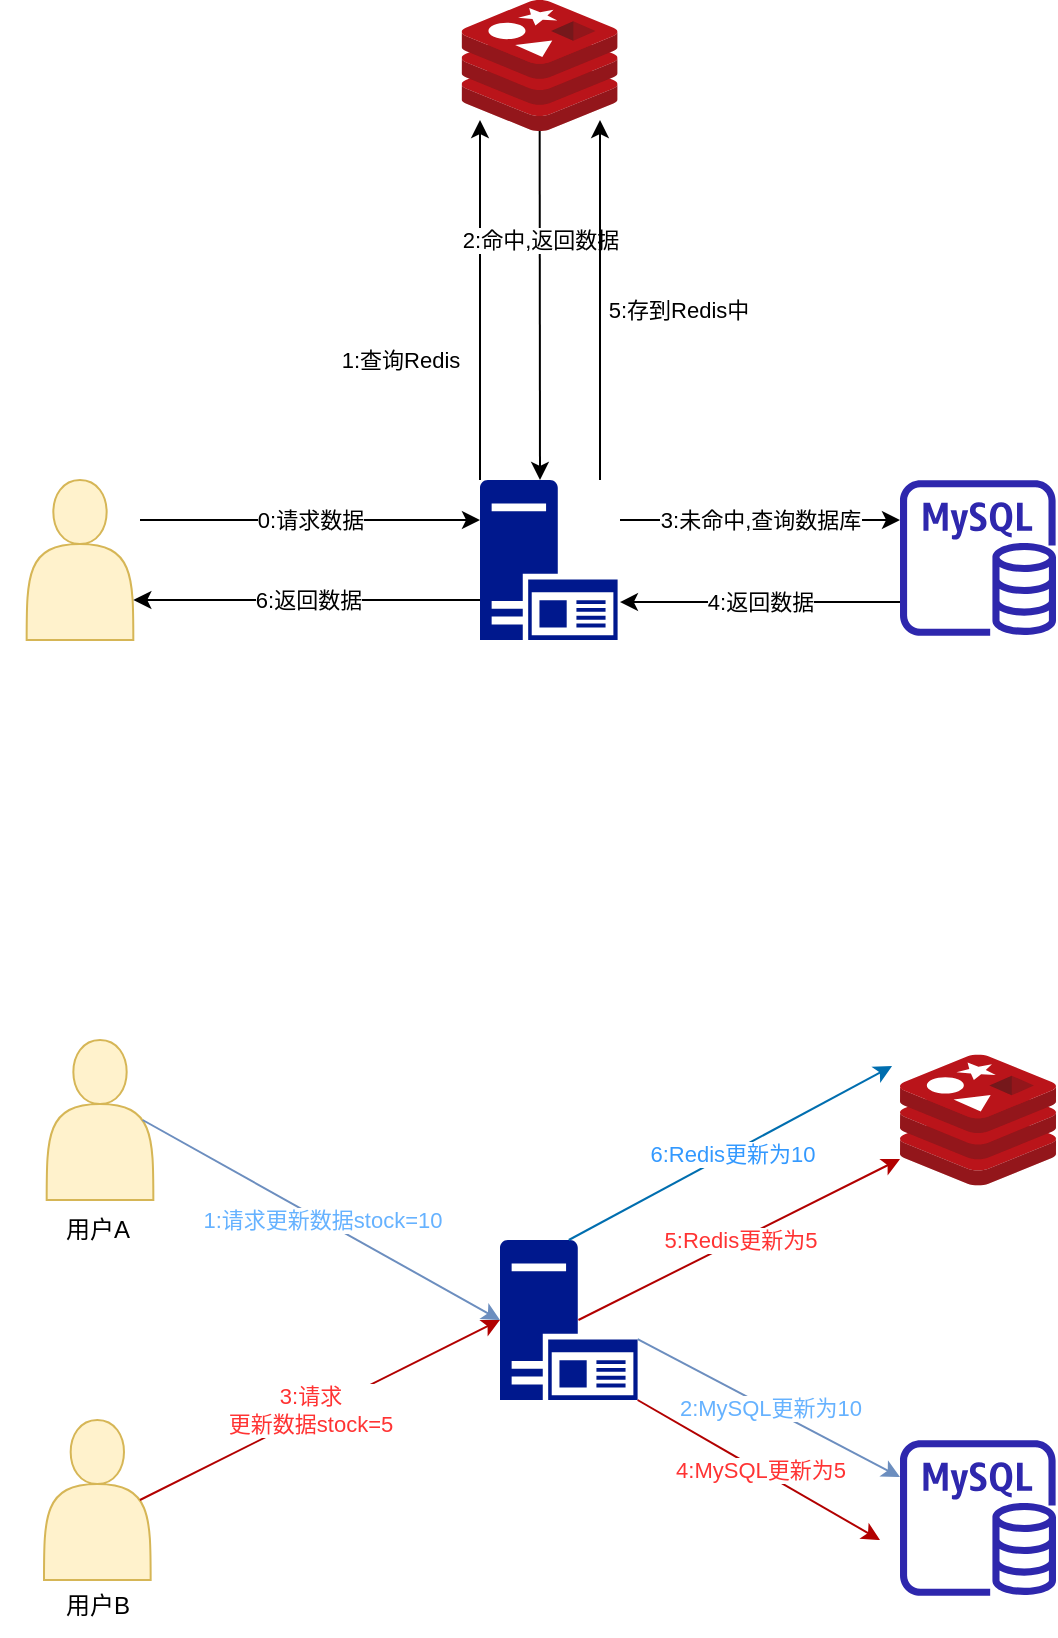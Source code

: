 <mxfile version="21.1.8" type="github">
  <diagram name="第 1 页" id="IvlxRPcr9S85pukTLJrn">
    <mxGraphModel dx="1434" dy="745" grid="1" gridSize="10" guides="1" tooltips="1" connect="1" arrows="1" fold="1" page="1" pageScale="1" pageWidth="3300" pageHeight="4681" math="0" shadow="0">
      <root>
        <mxCell id="0" />
        <mxCell id="1" parent="0" />
        <mxCell id="nI2Gd4NwTsZRRNB9sLlQ-4" value="" style="group" parent="1" vertex="1" connectable="0">
          <mxGeometry x="110" y="40" width="528" height="330" as="geometry" />
        </mxCell>
        <mxCell id="6zR1hGIj2oy6yyQCdHXR-6" value="" style="group" parent="nI2Gd4NwTsZRRNB9sLlQ-4" vertex="1" connectable="0">
          <mxGeometry y="240" width="80" height="90" as="geometry" />
        </mxCell>
        <mxCell id="6zR1hGIj2oy6yyQCdHXR-1" value="" style="shape=actor;whiteSpace=wrap;html=1;fillColor=#fff2cc;strokeColor=#d6b656;movable=1;resizable=1;rotatable=1;deletable=1;editable=1;locked=0;connectable=1;" parent="6zR1hGIj2oy6yyQCdHXR-6" vertex="1">
          <mxGeometry x="13.33" width="53.33" height="80" as="geometry" />
        </mxCell>
        <mxCell id="6zR1hGIj2oy6yyQCdHXR-7" value="" style="image;sketch=0;aspect=fixed;html=1;points=[];align=center;fontSize=12;image=img/lib/mscae/Cache_Redis_Product.svg;" parent="nI2Gd4NwTsZRRNB9sLlQ-4" vertex="1">
          <mxGeometry x="230.8" width="78" height="65.52" as="geometry" />
        </mxCell>
        <mxCell id="6zR1hGIj2oy6yyQCdHXR-8" value="" style="sketch=0;outlineConnect=0;fontColor=#232F3E;gradientColor=none;fillColor=#2E27AD;strokeColor=none;dashed=0;verticalLabelPosition=bottom;verticalAlign=top;align=center;html=1;fontSize=12;fontStyle=0;aspect=fixed;pointerEvents=1;shape=mxgraph.aws4.rds_mysql_instance;" parent="nI2Gd4NwTsZRRNB9sLlQ-4" vertex="1">
          <mxGeometry x="450" y="240" width="78" height="78" as="geometry" />
        </mxCell>
        <mxCell id="b6eLfKsKsJ5AupfpD_I--23" value="" style="sketch=0;aspect=fixed;pointerEvents=1;shadow=0;dashed=0;html=1;strokeColor=none;labelPosition=center;verticalLabelPosition=bottom;verticalAlign=top;align=center;fillColor=#00188D;shape=mxgraph.mscae.enterprise.application_server2" parent="nI2Gd4NwTsZRRNB9sLlQ-4" vertex="1">
          <mxGeometry x="240" y="240" width="68.8" height="80" as="geometry" />
        </mxCell>
        <mxCell id="b6eLfKsKsJ5AupfpD_I--30" value="" style="endArrow=classic;html=1;rounded=0;" parent="nI2Gd4NwTsZRRNB9sLlQ-4" edge="1">
          <mxGeometry relative="1" as="geometry">
            <mxPoint x="70" y="260" as="sourcePoint" />
            <mxPoint x="240" y="260" as="targetPoint" />
          </mxGeometry>
        </mxCell>
        <mxCell id="b6eLfKsKsJ5AupfpD_I--31" value="0:请求数据" style="edgeLabel;resizable=0;html=1;align=center;verticalAlign=middle;" parent="b6eLfKsKsJ5AupfpD_I--30" connectable="0" vertex="1">
          <mxGeometry relative="1" as="geometry" />
        </mxCell>
        <mxCell id="b6eLfKsKsJ5AupfpD_I--32" value="" style="endArrow=classic;html=1;rounded=0;exitX=0;exitY=0;exitDx=0;exitDy=0;exitPerimeter=0;" parent="nI2Gd4NwTsZRRNB9sLlQ-4" source="b6eLfKsKsJ5AupfpD_I--23" edge="1">
          <mxGeometry relative="1" as="geometry">
            <mxPoint x="199" y="160" as="sourcePoint" />
            <mxPoint x="240" y="60" as="targetPoint" />
          </mxGeometry>
        </mxCell>
        <mxCell id="b6eLfKsKsJ5AupfpD_I--33" value="1:查询Redis" style="edgeLabel;resizable=0;html=1;align=center;verticalAlign=middle;" parent="b6eLfKsKsJ5AupfpD_I--32" connectable="0" vertex="1">
          <mxGeometry relative="1" as="geometry">
            <mxPoint x="-40" y="30" as="offset" />
          </mxGeometry>
        </mxCell>
        <mxCell id="b6eLfKsKsJ5AupfpD_I--34" value="" style="endArrow=classic;html=1;rounded=0;" parent="nI2Gd4NwTsZRRNB9sLlQ-4" source="6zR1hGIj2oy6yyQCdHXR-7" edge="1">
          <mxGeometry relative="1" as="geometry">
            <mxPoint x="370" y="260" as="sourcePoint" />
            <mxPoint x="270" y="240" as="targetPoint" />
          </mxGeometry>
        </mxCell>
        <mxCell id="b6eLfKsKsJ5AupfpD_I--35" value="2:命中,返回数据" style="edgeLabel;resizable=0;html=1;align=center;verticalAlign=middle;" parent="b6eLfKsKsJ5AupfpD_I--34" connectable="0" vertex="1">
          <mxGeometry relative="1" as="geometry">
            <mxPoint y="-33" as="offset" />
          </mxGeometry>
        </mxCell>
        <mxCell id="b6eLfKsKsJ5AupfpD_I--36" value="" style="endArrow=classic;html=1;rounded=0;entryX=1;entryY=0.75;entryDx=0;entryDy=0;" parent="nI2Gd4NwTsZRRNB9sLlQ-4" target="6zR1hGIj2oy6yyQCdHXR-1" edge="1">
          <mxGeometry relative="1" as="geometry">
            <mxPoint x="240" y="300" as="sourcePoint" />
            <mxPoint x="600" y="190" as="targetPoint" />
          </mxGeometry>
        </mxCell>
        <mxCell id="b6eLfKsKsJ5AupfpD_I--37" value="6:返回数据" style="edgeLabel;resizable=0;html=1;align=center;verticalAlign=middle;" parent="b6eLfKsKsJ5AupfpD_I--36" connectable="0" vertex="1">
          <mxGeometry relative="1" as="geometry" />
        </mxCell>
        <mxCell id="b6eLfKsKsJ5AupfpD_I--38" value="" style="endArrow=classic;html=1;rounded=0;" parent="nI2Gd4NwTsZRRNB9sLlQ-4" edge="1">
          <mxGeometry relative="1" as="geometry">
            <mxPoint x="310" y="260" as="sourcePoint" />
            <mxPoint x="450" y="260" as="targetPoint" />
          </mxGeometry>
        </mxCell>
        <mxCell id="b6eLfKsKsJ5AupfpD_I--39" value="3:未命中,查询数据库" style="edgeLabel;resizable=0;html=1;align=center;verticalAlign=middle;" parent="b6eLfKsKsJ5AupfpD_I--38" connectable="0" vertex="1">
          <mxGeometry relative="1" as="geometry" />
        </mxCell>
        <mxCell id="b6eLfKsKsJ5AupfpD_I--40" value="" style="endArrow=classic;html=1;rounded=0;" parent="nI2Gd4NwTsZRRNB9sLlQ-4" edge="1">
          <mxGeometry relative="1" as="geometry">
            <mxPoint x="300" y="240" as="sourcePoint" />
            <mxPoint x="300" y="60" as="targetPoint" />
          </mxGeometry>
        </mxCell>
        <mxCell id="b6eLfKsKsJ5AupfpD_I--41" value="5:存到Redis中" style="edgeLabel;resizable=0;html=1;align=center;verticalAlign=middle;" parent="b6eLfKsKsJ5AupfpD_I--40" connectable="0" vertex="1">
          <mxGeometry relative="1" as="geometry">
            <mxPoint x="39" y="5" as="offset" />
          </mxGeometry>
        </mxCell>
        <mxCell id="nI2Gd4NwTsZRRNB9sLlQ-1" value="" style="endArrow=classic;html=1;rounded=0;entryX=1.017;entryY=0.763;entryDx=0;entryDy=0;entryPerimeter=0;" parent="nI2Gd4NwTsZRRNB9sLlQ-4" target="b6eLfKsKsJ5AupfpD_I--23" edge="1">
          <mxGeometry relative="1" as="geometry">
            <mxPoint x="450" y="301" as="sourcePoint" />
            <mxPoint x="540" y="440" as="targetPoint" />
          </mxGeometry>
        </mxCell>
        <mxCell id="nI2Gd4NwTsZRRNB9sLlQ-2" value="4:返回数据" style="edgeLabel;resizable=0;html=1;align=center;verticalAlign=middle;" parent="nI2Gd4NwTsZRRNB9sLlQ-1" connectable="0" vertex="1">
          <mxGeometry relative="1" as="geometry" />
        </mxCell>
        <mxCell id="TIFLglgk5Ewr3xesY14H-20" value="" style="group" vertex="1" connectable="0" parent="1">
          <mxGeometry x="118.67" y="750" width="80" height="108" as="geometry" />
        </mxCell>
        <mxCell id="TIFLglgk5Ewr3xesY14H-21" value="" style="shape=actor;whiteSpace=wrap;html=1;fillColor=#fff2cc;strokeColor=#d6b656;movable=1;resizable=1;rotatable=1;deletable=1;editable=1;locked=0;connectable=1;" vertex="1" parent="TIFLglgk5Ewr3xesY14H-20">
          <mxGeometry x="13.33" width="53.33" height="80" as="geometry" />
        </mxCell>
        <mxCell id="TIFLglgk5Ewr3xesY14H-41" value="用户B" style="text;html=1;strokeColor=none;fillColor=none;align=center;verticalAlign=middle;whiteSpace=wrap;rounded=0;" vertex="1" parent="TIFLglgk5Ewr3xesY14H-20">
          <mxGeometry x="10.33" y="78" width="60" height="30" as="geometry" />
        </mxCell>
        <mxCell id="TIFLglgk5Ewr3xesY14H-22" value="" style="image;sketch=0;aspect=fixed;html=1;points=[];align=center;fontSize=12;image=img/lib/mscae/Cache_Redis_Product.svg;" vertex="1" parent="1">
          <mxGeometry x="560" y="567.24" width="78" height="65.52" as="geometry" />
        </mxCell>
        <mxCell id="TIFLglgk5Ewr3xesY14H-23" value="" style="sketch=0;outlineConnect=0;fontColor=#232F3E;gradientColor=none;fillColor=#2E27AD;strokeColor=none;dashed=0;verticalLabelPosition=bottom;verticalAlign=top;align=center;html=1;fontSize=12;fontStyle=0;aspect=fixed;pointerEvents=1;shape=mxgraph.aws4.rds_mysql_instance;" vertex="1" parent="1">
          <mxGeometry x="560" y="760" width="78" height="78" as="geometry" />
        </mxCell>
        <mxCell id="TIFLglgk5Ewr3xesY14H-24" value="" style="sketch=0;aspect=fixed;pointerEvents=1;shadow=0;dashed=0;html=1;strokeColor=none;labelPosition=center;verticalLabelPosition=bottom;verticalAlign=top;align=center;fillColor=#00188D;shape=mxgraph.mscae.enterprise.application_server2" vertex="1" parent="1">
          <mxGeometry x="360" y="660" width="68.8" height="80" as="geometry" />
        </mxCell>
        <mxCell id="TIFLglgk5Ewr3xesY14H-25" value="" style="endArrow=classic;html=1;rounded=0;entryX=0;entryY=0.5;entryDx=0;entryDy=0;entryPerimeter=0;fillColor=#e51400;strokeColor=#B20000;exitX=0.9;exitY=0.5;exitDx=0;exitDy=0;exitPerimeter=0;" edge="1" parent="1" source="TIFLglgk5Ewr3xesY14H-21" target="TIFLglgk5Ewr3xesY14H-24">
          <mxGeometry relative="1" as="geometry">
            <mxPoint x="190" y="790" as="sourcePoint" />
            <mxPoint x="360" y="790" as="targetPoint" />
          </mxGeometry>
        </mxCell>
        <mxCell id="TIFLglgk5Ewr3xesY14H-26" value="3:请求&lt;br&gt;更新数据stock=5" style="edgeLabel;resizable=0;html=1;align=center;verticalAlign=middle;fontColor=#FF3333;" connectable="0" vertex="1" parent="TIFLglgk5Ewr3xesY14H-25">
          <mxGeometry relative="1" as="geometry">
            <mxPoint x="-5" as="offset" />
          </mxGeometry>
        </mxCell>
        <mxCell id="TIFLglgk5Ewr3xesY14H-39" value="" style="shape=actor;whiteSpace=wrap;html=1;fillColor=#fff2cc;strokeColor=#d6b656;movable=1;resizable=1;rotatable=1;deletable=1;editable=1;locked=0;connectable=1;" vertex="1" parent="1">
          <mxGeometry x="133.34" y="560" width="53.33" height="80" as="geometry" />
        </mxCell>
        <mxCell id="TIFLglgk5Ewr3xesY14H-40" value="用户A" style="text;html=1;strokeColor=none;fillColor=none;align=center;verticalAlign=middle;whiteSpace=wrap;rounded=0;" vertex="1" parent="1">
          <mxGeometry x="128.67" y="640" width="60" height="30" as="geometry" />
        </mxCell>
        <mxCell id="TIFLglgk5Ewr3xesY14H-42" value="" style="endArrow=classic;html=1;rounded=0;exitX=0.9;exitY=0.5;exitDx=0;exitDy=0;exitPerimeter=0;entryX=0;entryY=0.5;entryDx=0;entryDy=0;entryPerimeter=0;fillColor=#dae8fc;strokeColor=#6c8ebf;" edge="1" parent="1" source="TIFLglgk5Ewr3xesY14H-39" target="TIFLglgk5Ewr3xesY14H-24">
          <mxGeometry relative="1" as="geometry">
            <mxPoint x="200" y="800" as="sourcePoint" />
            <mxPoint x="360" y="790" as="targetPoint" />
          </mxGeometry>
        </mxCell>
        <mxCell id="TIFLglgk5Ewr3xesY14H-43" value="1:请求更新数据stock=10" style="edgeLabel;resizable=0;html=1;align=center;verticalAlign=middle;fontColor=#66B2FF;" connectable="0" vertex="1" parent="TIFLglgk5Ewr3xesY14H-42">
          <mxGeometry relative="1" as="geometry" />
        </mxCell>
        <mxCell id="TIFLglgk5Ewr3xesY14H-44" value="" style="endArrow=classic;html=1;rounded=0;exitX=1;exitY=0.62;exitDx=0;exitDy=0;exitPerimeter=0;fillColor=#dae8fc;strokeColor=#6c8ebf;" edge="1" parent="1" source="TIFLglgk5Ewr3xesY14H-24" target="TIFLglgk5Ewr3xesY14H-23">
          <mxGeometry relative="1" as="geometry">
            <mxPoint x="680" y="820" as="sourcePoint" />
            <mxPoint x="780" y="820" as="targetPoint" />
          </mxGeometry>
        </mxCell>
        <mxCell id="TIFLglgk5Ewr3xesY14H-45" value="2:MySQL更新为10" style="edgeLabel;resizable=0;html=1;align=center;verticalAlign=middle;fontColor=#66B2FF;" connectable="0" vertex="1" parent="TIFLglgk5Ewr3xesY14H-44">
          <mxGeometry relative="1" as="geometry" />
        </mxCell>
        <mxCell id="TIFLglgk5Ewr3xesY14H-47" value="" style="endArrow=classic;html=1;rounded=0;exitX=1;exitY=1;exitDx=0;exitDy=0;exitPerimeter=0;fillColor=#e51400;strokeColor=#B20000;" edge="1" parent="1" source="TIFLglgk5Ewr3xesY14H-24">
          <mxGeometry relative="1" as="geometry">
            <mxPoint x="680" y="780" as="sourcePoint" />
            <mxPoint x="550" y="810" as="targetPoint" />
          </mxGeometry>
        </mxCell>
        <mxCell id="TIFLglgk5Ewr3xesY14H-48" value="4:MySQL更新为5" style="edgeLabel;resizable=0;html=1;align=center;verticalAlign=middle;fontColor=#FF3333;" connectable="0" vertex="1" parent="TIFLglgk5Ewr3xesY14H-47">
          <mxGeometry relative="1" as="geometry" />
        </mxCell>
        <mxCell id="TIFLglgk5Ewr3xesY14H-49" value="" style="endArrow=classic;html=1;rounded=0;exitX=0.57;exitY=0.5;exitDx=0;exitDy=0;exitPerimeter=0;fillColor=#e51400;strokeColor=#B20000;" edge="1" parent="1" source="TIFLglgk5Ewr3xesY14H-24" target="TIFLglgk5Ewr3xesY14H-22">
          <mxGeometry relative="1" as="geometry">
            <mxPoint x="680" y="790" as="sourcePoint" />
            <mxPoint x="780" y="790" as="targetPoint" />
          </mxGeometry>
        </mxCell>
        <mxCell id="TIFLglgk5Ewr3xesY14H-50" value="5:Redis更新为5" style="edgeLabel;resizable=0;html=1;align=center;verticalAlign=middle;fontColor=#FF3333;" connectable="0" vertex="1" parent="TIFLglgk5Ewr3xesY14H-49">
          <mxGeometry relative="1" as="geometry" />
        </mxCell>
        <mxCell id="TIFLglgk5Ewr3xesY14H-51" value="" style="endArrow=classic;html=1;rounded=0;exitX=0.5;exitY=0;exitDx=0;exitDy=0;exitPerimeter=0;entryX=-0.051;entryY=0.088;entryDx=0;entryDy=0;entryPerimeter=0;fillColor=#1ba1e2;strokeColor=#006EAF;" edge="1" parent="1" source="TIFLglgk5Ewr3xesY14H-24" target="TIFLglgk5Ewr3xesY14H-22">
          <mxGeometry relative="1" as="geometry">
            <mxPoint x="650" y="790" as="sourcePoint" />
            <mxPoint x="810" y="790" as="targetPoint" />
          </mxGeometry>
        </mxCell>
        <mxCell id="TIFLglgk5Ewr3xesY14H-52" value="6:Redis更新为10" style="edgeLabel;resizable=0;html=1;align=center;verticalAlign=middle;fontColor=#3399FF;" connectable="0" vertex="1" parent="TIFLglgk5Ewr3xesY14H-51">
          <mxGeometry relative="1" as="geometry" />
        </mxCell>
      </root>
    </mxGraphModel>
  </diagram>
</mxfile>
